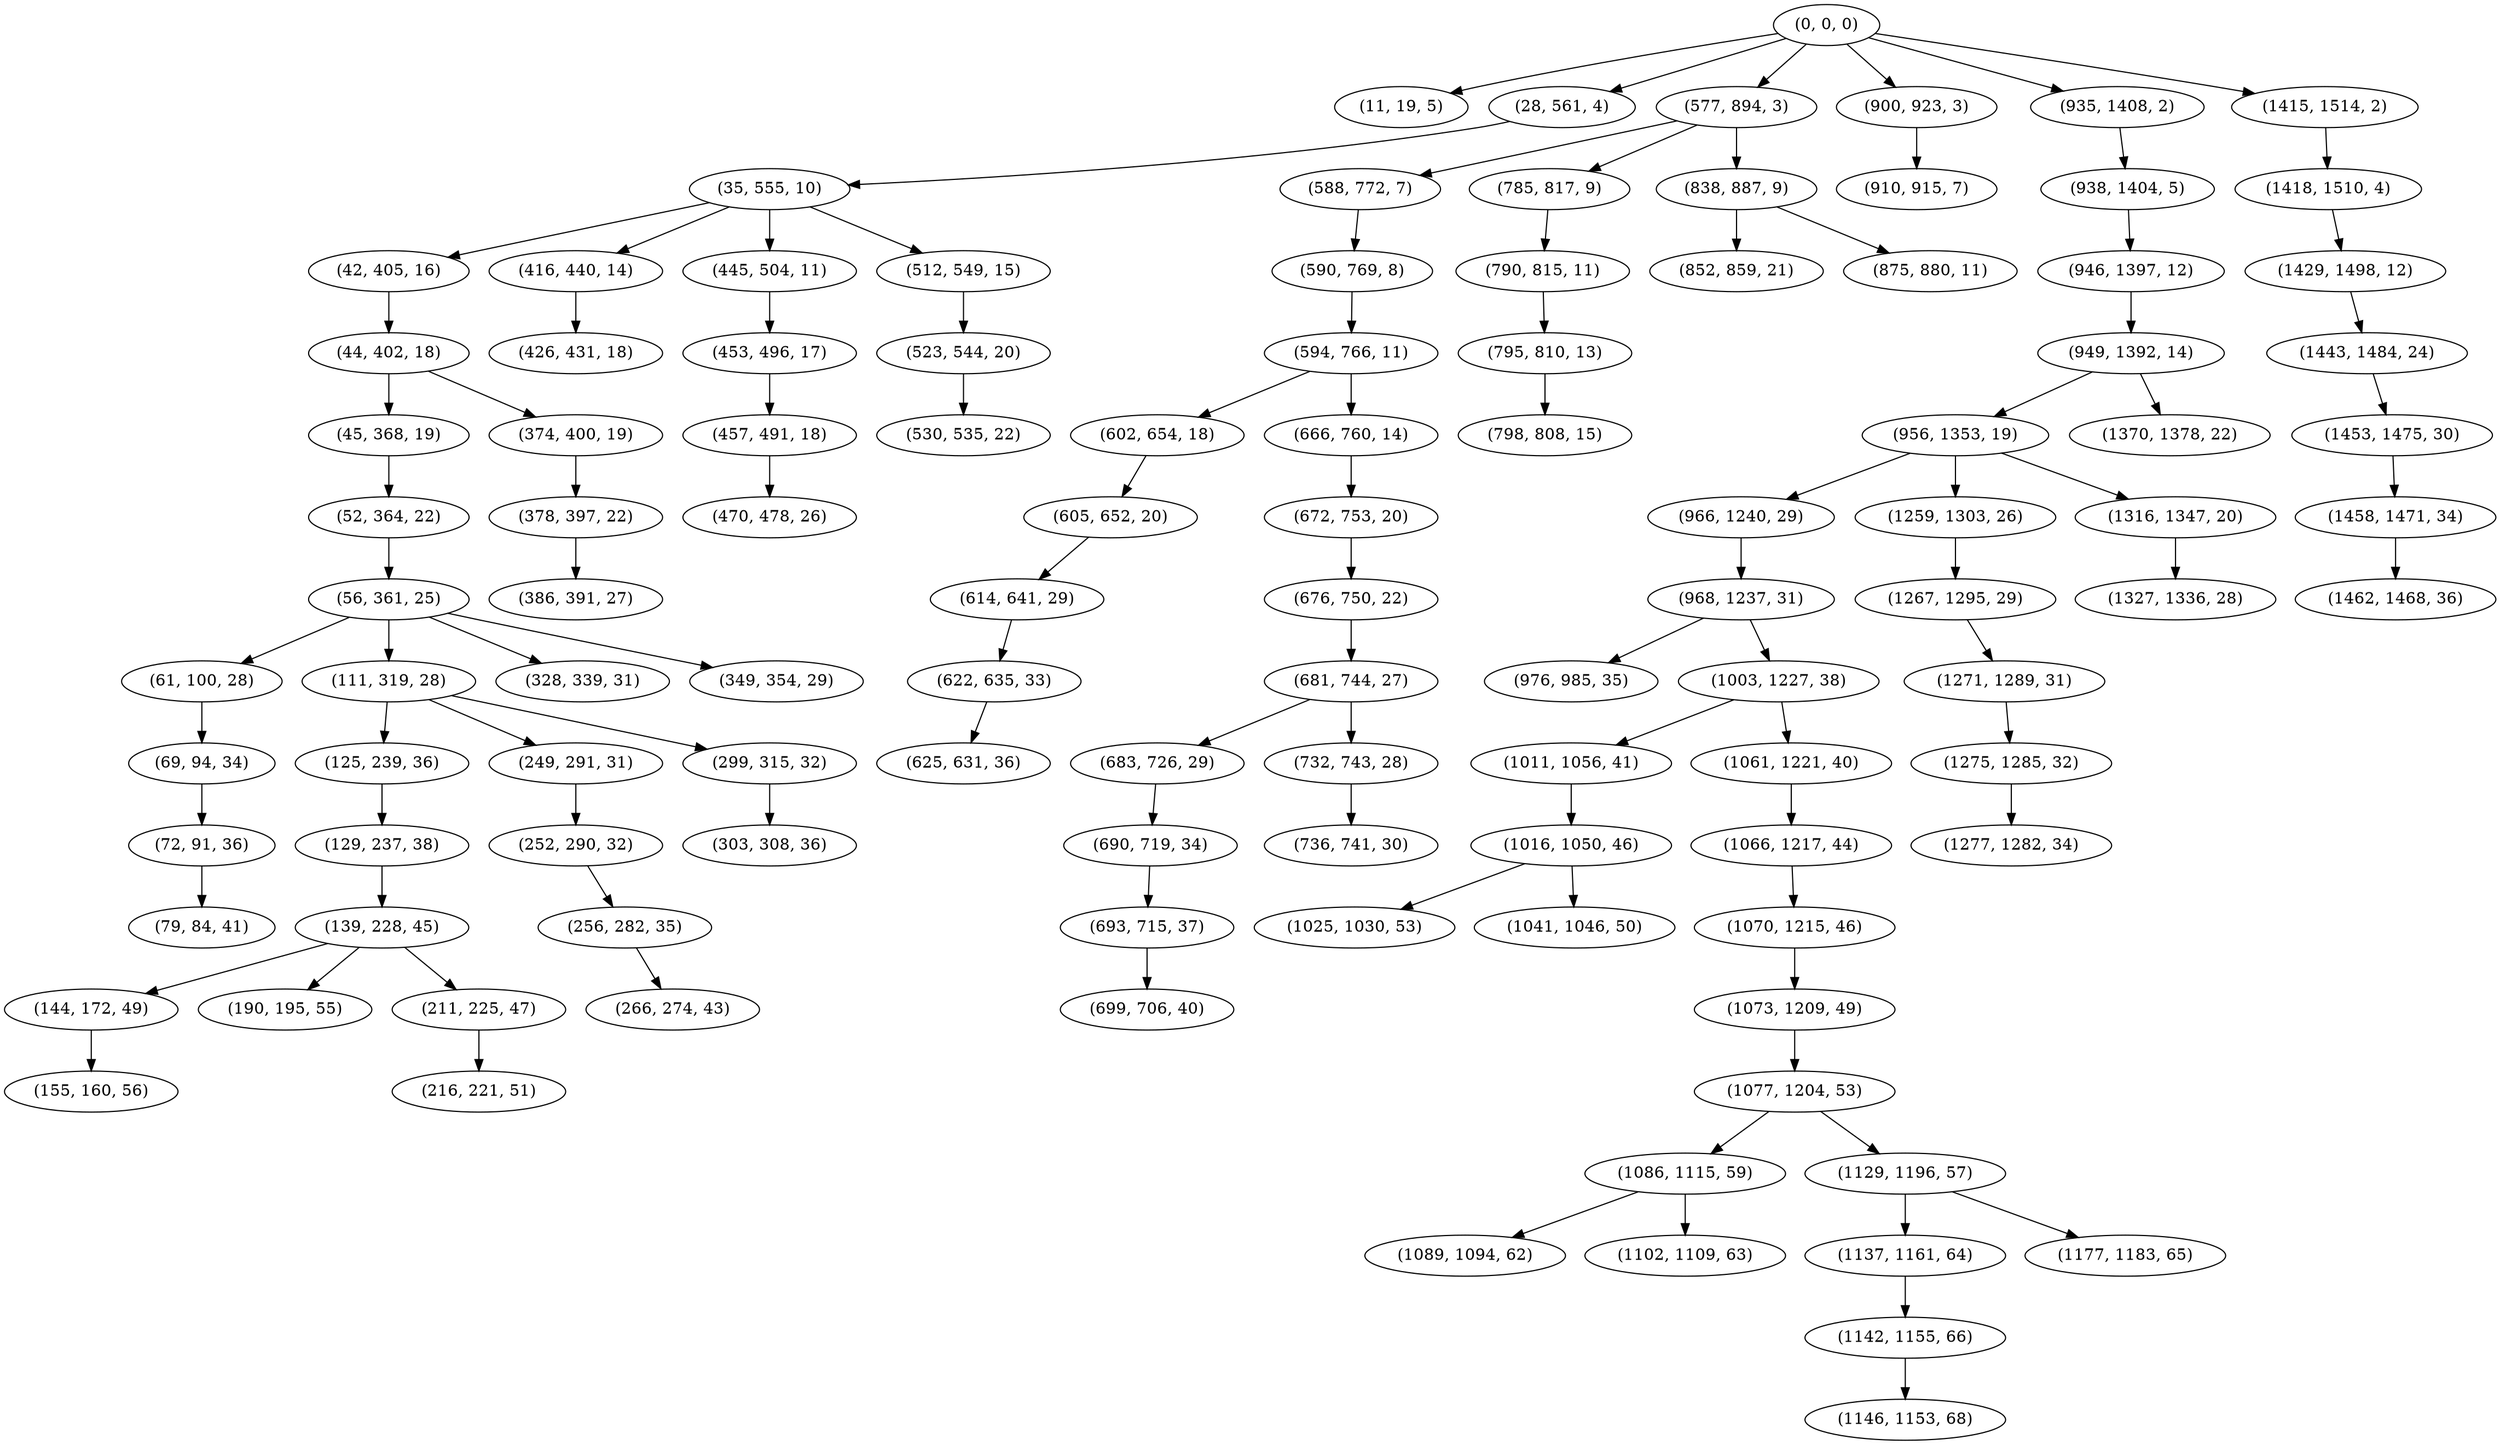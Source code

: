 digraph tree {
    "(0, 0, 0)";
    "(11, 19, 5)";
    "(28, 561, 4)";
    "(35, 555, 10)";
    "(42, 405, 16)";
    "(44, 402, 18)";
    "(45, 368, 19)";
    "(52, 364, 22)";
    "(56, 361, 25)";
    "(61, 100, 28)";
    "(69, 94, 34)";
    "(72, 91, 36)";
    "(79, 84, 41)";
    "(111, 319, 28)";
    "(125, 239, 36)";
    "(129, 237, 38)";
    "(139, 228, 45)";
    "(144, 172, 49)";
    "(155, 160, 56)";
    "(190, 195, 55)";
    "(211, 225, 47)";
    "(216, 221, 51)";
    "(249, 291, 31)";
    "(252, 290, 32)";
    "(256, 282, 35)";
    "(266, 274, 43)";
    "(299, 315, 32)";
    "(303, 308, 36)";
    "(328, 339, 31)";
    "(349, 354, 29)";
    "(374, 400, 19)";
    "(378, 397, 22)";
    "(386, 391, 27)";
    "(416, 440, 14)";
    "(426, 431, 18)";
    "(445, 504, 11)";
    "(453, 496, 17)";
    "(457, 491, 18)";
    "(470, 478, 26)";
    "(512, 549, 15)";
    "(523, 544, 20)";
    "(530, 535, 22)";
    "(577, 894, 3)";
    "(588, 772, 7)";
    "(590, 769, 8)";
    "(594, 766, 11)";
    "(602, 654, 18)";
    "(605, 652, 20)";
    "(614, 641, 29)";
    "(622, 635, 33)";
    "(625, 631, 36)";
    "(666, 760, 14)";
    "(672, 753, 20)";
    "(676, 750, 22)";
    "(681, 744, 27)";
    "(683, 726, 29)";
    "(690, 719, 34)";
    "(693, 715, 37)";
    "(699, 706, 40)";
    "(732, 743, 28)";
    "(736, 741, 30)";
    "(785, 817, 9)";
    "(790, 815, 11)";
    "(795, 810, 13)";
    "(798, 808, 15)";
    "(838, 887, 9)";
    "(852, 859, 21)";
    "(875, 880, 11)";
    "(900, 923, 3)";
    "(910, 915, 7)";
    "(935, 1408, 2)";
    "(938, 1404, 5)";
    "(946, 1397, 12)";
    "(949, 1392, 14)";
    "(956, 1353, 19)";
    "(966, 1240, 29)";
    "(968, 1237, 31)";
    "(976, 985, 35)";
    "(1003, 1227, 38)";
    "(1011, 1056, 41)";
    "(1016, 1050, 46)";
    "(1025, 1030, 53)";
    "(1041, 1046, 50)";
    "(1061, 1221, 40)";
    "(1066, 1217, 44)";
    "(1070, 1215, 46)";
    "(1073, 1209, 49)";
    "(1077, 1204, 53)";
    "(1086, 1115, 59)";
    "(1089, 1094, 62)";
    "(1102, 1109, 63)";
    "(1129, 1196, 57)";
    "(1137, 1161, 64)";
    "(1142, 1155, 66)";
    "(1146, 1153, 68)";
    "(1177, 1183, 65)";
    "(1259, 1303, 26)";
    "(1267, 1295, 29)";
    "(1271, 1289, 31)";
    "(1275, 1285, 32)";
    "(1277, 1282, 34)";
    "(1316, 1347, 20)";
    "(1327, 1336, 28)";
    "(1370, 1378, 22)";
    "(1415, 1514, 2)";
    "(1418, 1510, 4)";
    "(1429, 1498, 12)";
    "(1443, 1484, 24)";
    "(1453, 1475, 30)";
    "(1458, 1471, 34)";
    "(1462, 1468, 36)";
    "(0, 0, 0)" -> "(11, 19, 5)";
    "(0, 0, 0)" -> "(28, 561, 4)";
    "(0, 0, 0)" -> "(577, 894, 3)";
    "(0, 0, 0)" -> "(900, 923, 3)";
    "(0, 0, 0)" -> "(935, 1408, 2)";
    "(0, 0, 0)" -> "(1415, 1514, 2)";
    "(28, 561, 4)" -> "(35, 555, 10)";
    "(35, 555, 10)" -> "(42, 405, 16)";
    "(35, 555, 10)" -> "(416, 440, 14)";
    "(35, 555, 10)" -> "(445, 504, 11)";
    "(35, 555, 10)" -> "(512, 549, 15)";
    "(42, 405, 16)" -> "(44, 402, 18)";
    "(44, 402, 18)" -> "(45, 368, 19)";
    "(44, 402, 18)" -> "(374, 400, 19)";
    "(45, 368, 19)" -> "(52, 364, 22)";
    "(52, 364, 22)" -> "(56, 361, 25)";
    "(56, 361, 25)" -> "(61, 100, 28)";
    "(56, 361, 25)" -> "(111, 319, 28)";
    "(56, 361, 25)" -> "(328, 339, 31)";
    "(56, 361, 25)" -> "(349, 354, 29)";
    "(61, 100, 28)" -> "(69, 94, 34)";
    "(69, 94, 34)" -> "(72, 91, 36)";
    "(72, 91, 36)" -> "(79, 84, 41)";
    "(111, 319, 28)" -> "(125, 239, 36)";
    "(111, 319, 28)" -> "(249, 291, 31)";
    "(111, 319, 28)" -> "(299, 315, 32)";
    "(125, 239, 36)" -> "(129, 237, 38)";
    "(129, 237, 38)" -> "(139, 228, 45)";
    "(139, 228, 45)" -> "(144, 172, 49)";
    "(139, 228, 45)" -> "(190, 195, 55)";
    "(139, 228, 45)" -> "(211, 225, 47)";
    "(144, 172, 49)" -> "(155, 160, 56)";
    "(211, 225, 47)" -> "(216, 221, 51)";
    "(249, 291, 31)" -> "(252, 290, 32)";
    "(252, 290, 32)" -> "(256, 282, 35)";
    "(256, 282, 35)" -> "(266, 274, 43)";
    "(299, 315, 32)" -> "(303, 308, 36)";
    "(374, 400, 19)" -> "(378, 397, 22)";
    "(378, 397, 22)" -> "(386, 391, 27)";
    "(416, 440, 14)" -> "(426, 431, 18)";
    "(445, 504, 11)" -> "(453, 496, 17)";
    "(453, 496, 17)" -> "(457, 491, 18)";
    "(457, 491, 18)" -> "(470, 478, 26)";
    "(512, 549, 15)" -> "(523, 544, 20)";
    "(523, 544, 20)" -> "(530, 535, 22)";
    "(577, 894, 3)" -> "(588, 772, 7)";
    "(577, 894, 3)" -> "(785, 817, 9)";
    "(577, 894, 3)" -> "(838, 887, 9)";
    "(588, 772, 7)" -> "(590, 769, 8)";
    "(590, 769, 8)" -> "(594, 766, 11)";
    "(594, 766, 11)" -> "(602, 654, 18)";
    "(594, 766, 11)" -> "(666, 760, 14)";
    "(602, 654, 18)" -> "(605, 652, 20)";
    "(605, 652, 20)" -> "(614, 641, 29)";
    "(614, 641, 29)" -> "(622, 635, 33)";
    "(622, 635, 33)" -> "(625, 631, 36)";
    "(666, 760, 14)" -> "(672, 753, 20)";
    "(672, 753, 20)" -> "(676, 750, 22)";
    "(676, 750, 22)" -> "(681, 744, 27)";
    "(681, 744, 27)" -> "(683, 726, 29)";
    "(681, 744, 27)" -> "(732, 743, 28)";
    "(683, 726, 29)" -> "(690, 719, 34)";
    "(690, 719, 34)" -> "(693, 715, 37)";
    "(693, 715, 37)" -> "(699, 706, 40)";
    "(732, 743, 28)" -> "(736, 741, 30)";
    "(785, 817, 9)" -> "(790, 815, 11)";
    "(790, 815, 11)" -> "(795, 810, 13)";
    "(795, 810, 13)" -> "(798, 808, 15)";
    "(838, 887, 9)" -> "(852, 859, 21)";
    "(838, 887, 9)" -> "(875, 880, 11)";
    "(900, 923, 3)" -> "(910, 915, 7)";
    "(935, 1408, 2)" -> "(938, 1404, 5)";
    "(938, 1404, 5)" -> "(946, 1397, 12)";
    "(946, 1397, 12)" -> "(949, 1392, 14)";
    "(949, 1392, 14)" -> "(956, 1353, 19)";
    "(949, 1392, 14)" -> "(1370, 1378, 22)";
    "(956, 1353, 19)" -> "(966, 1240, 29)";
    "(956, 1353, 19)" -> "(1259, 1303, 26)";
    "(956, 1353, 19)" -> "(1316, 1347, 20)";
    "(966, 1240, 29)" -> "(968, 1237, 31)";
    "(968, 1237, 31)" -> "(976, 985, 35)";
    "(968, 1237, 31)" -> "(1003, 1227, 38)";
    "(1003, 1227, 38)" -> "(1011, 1056, 41)";
    "(1003, 1227, 38)" -> "(1061, 1221, 40)";
    "(1011, 1056, 41)" -> "(1016, 1050, 46)";
    "(1016, 1050, 46)" -> "(1025, 1030, 53)";
    "(1016, 1050, 46)" -> "(1041, 1046, 50)";
    "(1061, 1221, 40)" -> "(1066, 1217, 44)";
    "(1066, 1217, 44)" -> "(1070, 1215, 46)";
    "(1070, 1215, 46)" -> "(1073, 1209, 49)";
    "(1073, 1209, 49)" -> "(1077, 1204, 53)";
    "(1077, 1204, 53)" -> "(1086, 1115, 59)";
    "(1077, 1204, 53)" -> "(1129, 1196, 57)";
    "(1086, 1115, 59)" -> "(1089, 1094, 62)";
    "(1086, 1115, 59)" -> "(1102, 1109, 63)";
    "(1129, 1196, 57)" -> "(1137, 1161, 64)";
    "(1129, 1196, 57)" -> "(1177, 1183, 65)";
    "(1137, 1161, 64)" -> "(1142, 1155, 66)";
    "(1142, 1155, 66)" -> "(1146, 1153, 68)";
    "(1259, 1303, 26)" -> "(1267, 1295, 29)";
    "(1267, 1295, 29)" -> "(1271, 1289, 31)";
    "(1271, 1289, 31)" -> "(1275, 1285, 32)";
    "(1275, 1285, 32)" -> "(1277, 1282, 34)";
    "(1316, 1347, 20)" -> "(1327, 1336, 28)";
    "(1415, 1514, 2)" -> "(1418, 1510, 4)";
    "(1418, 1510, 4)" -> "(1429, 1498, 12)";
    "(1429, 1498, 12)" -> "(1443, 1484, 24)";
    "(1443, 1484, 24)" -> "(1453, 1475, 30)";
    "(1453, 1475, 30)" -> "(1458, 1471, 34)";
    "(1458, 1471, 34)" -> "(1462, 1468, 36)";
}
